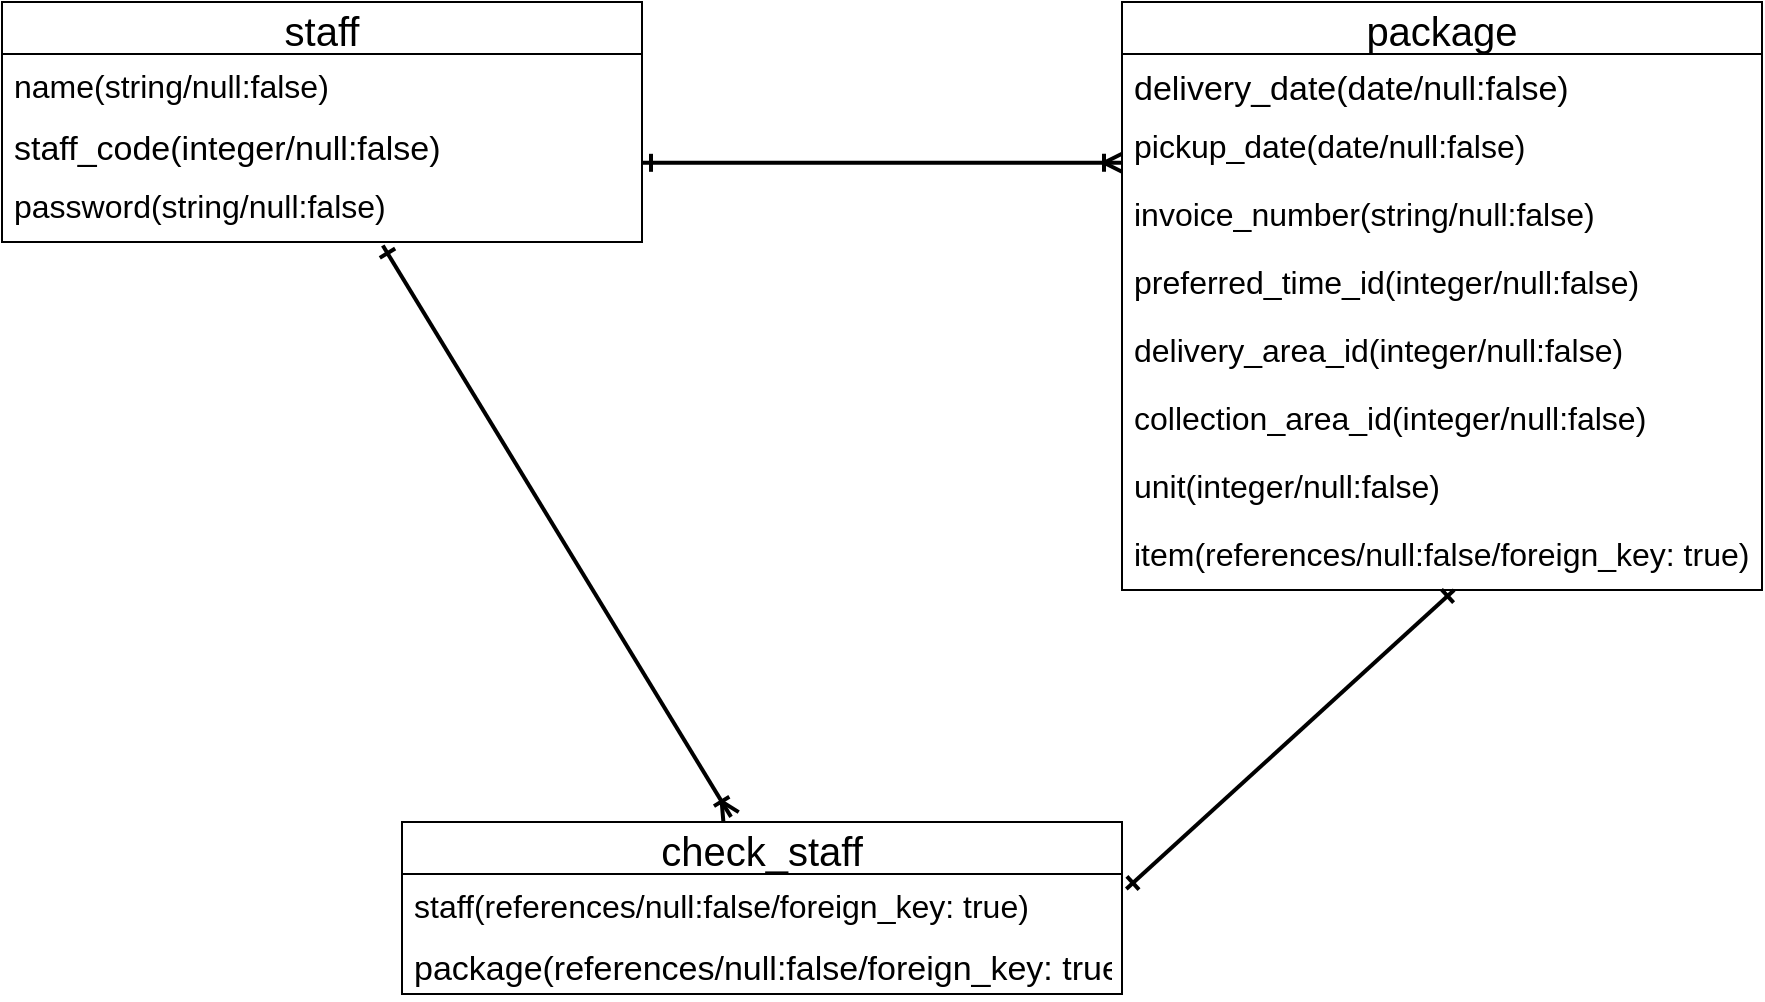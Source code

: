 <mxfile>
    <diagram id="CjTe-zFK_q_MWOqRIqo0" name="ページ1">
        <mxGraphModel dx="922" dy="371" grid="1" gridSize="10" guides="1" tooltips="1" connect="1" arrows="1" fold="1" page="1" pageScale="1" pageWidth="827" pageHeight="1169" math="0" shadow="0">
            <root>
                <mxCell id="0"/>
                <mxCell id="1" parent="0"/>
                <mxCell id="2" value="staff" style="swimlane;fontStyle=0;childLayout=stackLayout;horizontal=1;startSize=26;horizontalStack=0;resizeParent=1;resizeParentMax=0;resizeLast=0;collapsible=1;marginBottom=0;align=center;fontSize=20;fillColor=none;" parent="1" vertex="1">
                    <mxGeometry x="40" y="40" width="320" height="120" as="geometry"/>
                </mxCell>
                <mxCell id="3" value="name(string/null:false)&#10;" style="text;strokeColor=none;fillColor=none;spacingLeft=4;spacingRight=4;overflow=hidden;rotatable=0;points=[[0,0.5],[1,0.5]];portConstraint=eastwest;fontSize=16;labelBackgroundColor=none;" parent="2" vertex="1">
                    <mxGeometry y="26" width="320" height="30" as="geometry"/>
                </mxCell>
                <mxCell id="4" value="staff_code(integer/null:false)" style="text;strokeColor=none;fillColor=none;spacingLeft=4;spacingRight=4;overflow=hidden;rotatable=0;points=[[0,0.5],[1,0.5]];portConstraint=eastwest;fontSize=17;" parent="2" vertex="1">
                    <mxGeometry y="56" width="320" height="30" as="geometry"/>
                </mxCell>
                <mxCell id="5" value="password(string/null:false)&#10;" style="text;strokeColor=none;fillColor=none;spacingLeft=4;spacingRight=4;overflow=hidden;rotatable=0;points=[[0,0.5],[1,0.5]];portConstraint=eastwest;fontSize=16;" parent="2" vertex="1">
                    <mxGeometry y="86" width="320" height="34" as="geometry"/>
                </mxCell>
                <mxCell id="11" value="package" style="swimlane;fontStyle=0;childLayout=stackLayout;horizontal=1;startSize=26;horizontalStack=0;resizeParent=1;resizeParentMax=0;resizeLast=0;collapsible=1;marginBottom=0;align=center;fontSize=20;fillColor=none;" parent="1" vertex="1">
                    <mxGeometry x="600" y="40" width="320" height="294" as="geometry"/>
                </mxCell>
                <mxCell id="13" value="delivery_date(date/null:false)" style="text;strokeColor=none;fillColor=none;spacingLeft=4;spacingRight=4;overflow=hidden;rotatable=0;points=[[0,0.5],[1,0.5]];portConstraint=eastwest;fontSize=17;" parent="11" vertex="1">
                    <mxGeometry y="26" width="320" height="30" as="geometry"/>
                </mxCell>
                <mxCell id="25" value="pickup_date(date/null:false)&#10;" style="text;strokeColor=none;fillColor=none;spacingLeft=4;spacingRight=4;overflow=hidden;rotatable=0;points=[[0,0.5],[1,0.5]];portConstraint=eastwest;fontSize=16;" parent="11" vertex="1">
                    <mxGeometry y="56" width="320" height="34" as="geometry"/>
                </mxCell>
                <mxCell id="14" value="invoice_number(string/null:false)&#10;" style="text;strokeColor=none;fillColor=none;spacingLeft=4;spacingRight=4;overflow=hidden;rotatable=0;points=[[0,0.5],[1,0.5]];portConstraint=eastwest;fontSize=16;" parent="11" vertex="1">
                    <mxGeometry y="90" width="320" height="34" as="geometry"/>
                </mxCell>
                <mxCell id="15" value="preferred_time_id(integer/null:false)&#10;" style="text;strokeColor=none;fillColor=none;spacingLeft=4;spacingRight=4;overflow=hidden;rotatable=0;points=[[0,0.5],[1,0.5]];portConstraint=eastwest;fontSize=16;" parent="11" vertex="1">
                    <mxGeometry y="124" width="320" height="34" as="geometry"/>
                </mxCell>
                <mxCell id="16" value="delivery_area_id(integer/null:false)&#10;" style="text;strokeColor=none;fillColor=none;spacingLeft=4;spacingRight=4;overflow=hidden;rotatable=0;points=[[0,0.5],[1,0.5]];portConstraint=eastwest;fontSize=16;" parent="11" vertex="1">
                    <mxGeometry y="158" width="320" height="34" as="geometry"/>
                </mxCell>
                <mxCell id="24" value="collection_area_id(integer/null:false)&#10;" style="text;strokeColor=none;fillColor=none;spacingLeft=4;spacingRight=4;overflow=hidden;rotatable=0;points=[[0,0.5],[1,0.5]];portConstraint=eastwest;fontSize=16;" parent="11" vertex="1">
                    <mxGeometry y="192" width="320" height="34" as="geometry"/>
                </mxCell>
                <mxCell id="yLuGNfDZ9F55EglS6rNo-27" value="unit(integer/null:false)&#10;" style="text;strokeColor=none;fillColor=none;spacingLeft=4;spacingRight=4;overflow=hidden;rotatable=0;points=[[0,0.5],[1,0.5]];portConstraint=eastwest;fontSize=16;" vertex="1" parent="11">
                    <mxGeometry y="226" width="320" height="34" as="geometry"/>
                </mxCell>
                <mxCell id="27" value="item(references/null:false/foreign_key: true)" style="text;strokeColor=none;fillColor=none;spacingLeft=4;spacingRight=4;overflow=hidden;rotatable=0;points=[[0,0.5],[1,0.5]];portConstraint=eastwest;fontSize=16;" vertex="1" parent="11">
                    <mxGeometry y="260" width="320" height="34" as="geometry"/>
                </mxCell>
                <mxCell id="21" value="" style="edgeStyle=entityRelationEdgeStyle;fontSize=12;html=1;endArrow=ERoneToMany;rounded=0;strokeWidth=2;jumpSize=12;exitX=1.011;exitY=0.259;exitDx=0;exitDy=0;exitPerimeter=0;entryX=0;entryY=0.718;entryDx=0;entryDy=0;entryPerimeter=0;startArrow=ERone;startFill=0;" parent="1" target="25" edge="1">
                    <mxGeometry width="100" height="100" relative="1" as="geometry">
                        <mxPoint x="360" y="120.406" as="sourcePoint"/>
                        <mxPoint x="592" y="119.998" as="targetPoint"/>
                    </mxGeometry>
                </mxCell>
                <mxCell id="yLuGNfDZ9F55EglS6rNo-29" value="check_staff" style="swimlane;fontStyle=0;childLayout=stackLayout;horizontal=1;startSize=26;horizontalStack=0;resizeParent=1;resizeParentMax=0;resizeLast=0;collapsible=1;marginBottom=0;align=center;fontSize=20;fillColor=none;" vertex="1" parent="1">
                    <mxGeometry x="240" y="450" width="360" height="86" as="geometry"/>
                </mxCell>
                <mxCell id="yLuGNfDZ9F55EglS6rNo-30" value="staff(references/null:false/foreign_key: true)" style="text;strokeColor=none;fillColor=none;spacingLeft=4;spacingRight=4;overflow=hidden;rotatable=0;points=[[0,0.5],[1,0.5]];portConstraint=eastwest;fontSize=16;labelBackgroundColor=none;" vertex="1" parent="yLuGNfDZ9F55EglS6rNo-29">
                    <mxGeometry y="26" width="360" height="30" as="geometry"/>
                </mxCell>
                <mxCell id="yLuGNfDZ9F55EglS6rNo-31" value="package(references/null:false/foreign_key: true)" style="text;strokeColor=none;fillColor=none;spacingLeft=4;spacingRight=4;overflow=hidden;rotatable=0;points=[[0,0.5],[1,0.5]];portConstraint=eastwest;fontSize=17;" vertex="1" parent="yLuGNfDZ9F55EglS6rNo-29">
                    <mxGeometry y="56" width="360" height="30" as="geometry"/>
                </mxCell>
                <mxCell id="yLuGNfDZ9F55EglS6rNo-41" value="" style="endArrow=ERone;html=1;rounded=0;fontSize=19;strokeWidth=2;jumpSize=12;entryX=1.006;entryY=0.251;entryDx=0;entryDy=0;entryPerimeter=0;exitX=0.174;exitY=1.147;exitDx=0;exitDy=0;exitPerimeter=0;startArrow=ERone;startFill=0;endFill=0;" edge="1" parent="1" target="yLuGNfDZ9F55EglS6rNo-30">
                    <mxGeometry relative="1" as="geometry">
                        <mxPoint x="766.08" y="333.998" as="sourcePoint"/>
                        <mxPoint x="510" y="518.57" as="targetPoint"/>
                    </mxGeometry>
                </mxCell>
                <mxCell id="yLuGNfDZ9F55EglS6rNo-43" value="" style="endArrow=ERoneToMany;html=1;rounded=0;fontSize=19;strokeWidth=2;jumpSize=12;entryX=0.457;entryY=-0.03;entryDx=0;entryDy=0;entryPerimeter=0;exitX=0.595;exitY=1.052;exitDx=0;exitDy=0;exitPerimeter=0;startArrow=ERone;startFill=0;endFill=0;" edge="1" parent="1" source="5" target="yLuGNfDZ9F55EglS6rNo-29">
                    <mxGeometry relative="1" as="geometry">
                        <mxPoint x="473.92" y="209.998" as="sourcePoint"/>
                        <mxPoint x="310.0" y="359.53" as="targetPoint"/>
                    </mxGeometry>
                </mxCell>
            </root>
        </mxGraphModel>
    </diagram>
</mxfile>